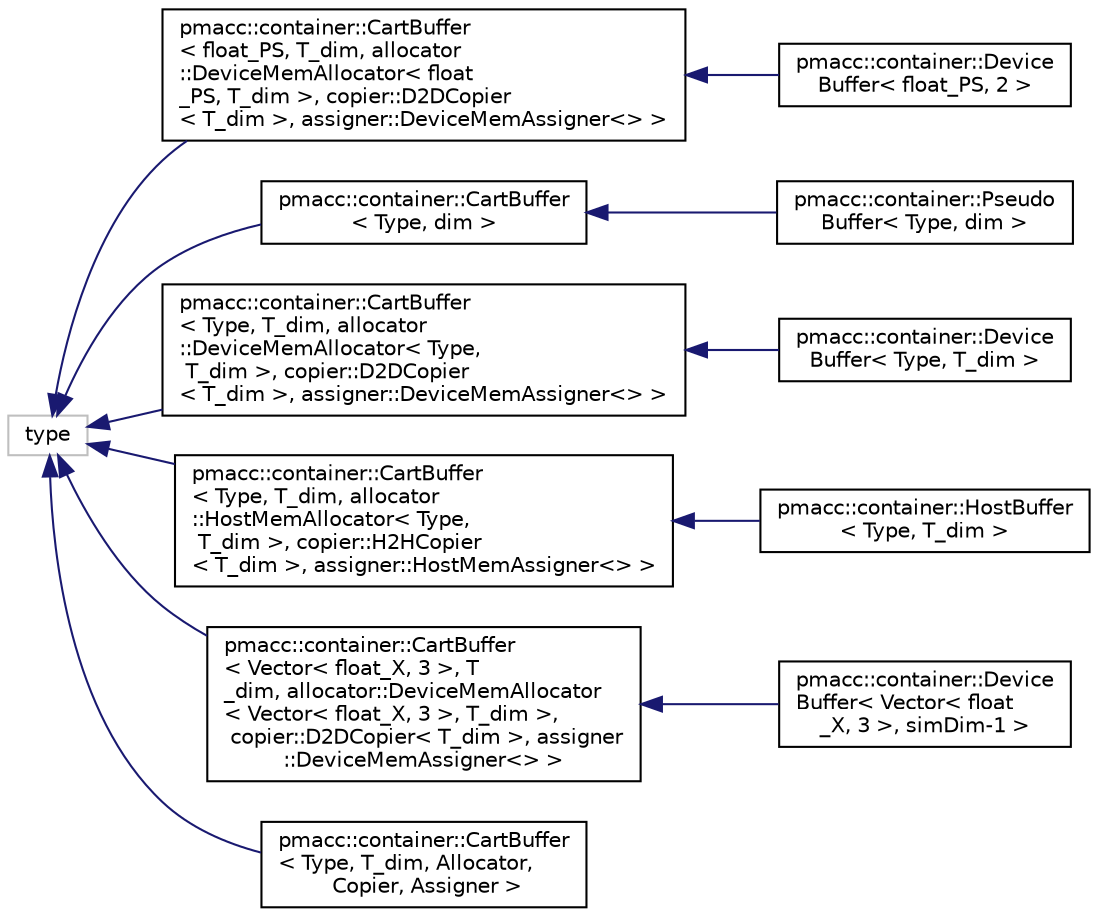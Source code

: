 digraph "Graphical Class Hierarchy"
{
 // LATEX_PDF_SIZE
  edge [fontname="Helvetica",fontsize="10",labelfontname="Helvetica",labelfontsize="10"];
  node [fontname="Helvetica",fontsize="10",shape=record];
  rankdir="LR";
  Node212 [label="type",height=0.2,width=0.4,color="grey75", fillcolor="white", style="filled",tooltip=" "];
  Node212 -> Node0 [dir="back",color="midnightblue",fontsize="10",style="solid",fontname="Helvetica"];
  Node0 [label="pmacc::container::CartBuffer\l\< float_PS, T_dim, allocator\l::DeviceMemAllocator\< float\l_PS, T_dim \>, copier::D2DCopier\l\< T_dim \>, assigner::DeviceMemAssigner\<\> \>",height=0.2,width=0.4,color="black", fillcolor="white", style="filled",URL="$classpmacc_1_1container_1_1_cart_buffer.html",tooltip=" "];
  Node0 -> Node1 [dir="back",color="midnightblue",fontsize="10",style="solid",fontname="Helvetica"];
  Node1 [label="pmacc::container::Device\lBuffer\< float_PS, 2 \>",height=0.2,width=0.4,color="black", fillcolor="white", style="filled",URL="$classpmacc_1_1container_1_1_device_buffer.html",tooltip=" "];
  Node212 -> Node215 [dir="back",color="midnightblue",fontsize="10",style="solid",fontname="Helvetica"];
  Node215 [label="pmacc::container::CartBuffer\l\< Type, dim \>",height=0.2,width=0.4,color="black", fillcolor="white", style="filled",URL="$classpmacc_1_1container_1_1_cart_buffer.html",tooltip=" "];
  Node215 -> Node216 [dir="back",color="midnightblue",fontsize="10",style="solid",fontname="Helvetica"];
  Node216 [label="pmacc::container::Pseudo\lBuffer\< Type, dim \>",height=0.2,width=0.4,color="black", fillcolor="white", style="filled",URL="$structpmacc_1_1container_1_1_pseudo_buffer.html",tooltip=" "];
  Node212 -> Node217 [dir="back",color="midnightblue",fontsize="10",style="solid",fontname="Helvetica"];
  Node217 [label="pmacc::container::CartBuffer\l\< Type, T_dim, allocator\l::DeviceMemAllocator\< Type,\l T_dim \>, copier::D2DCopier\l\< T_dim \>, assigner::DeviceMemAssigner\<\> \>",height=0.2,width=0.4,color="black", fillcolor="white", style="filled",URL="$classpmacc_1_1container_1_1_cart_buffer.html",tooltip=" "];
  Node217 -> Node218 [dir="back",color="midnightblue",fontsize="10",style="solid",fontname="Helvetica"];
  Node218 [label="pmacc::container::Device\lBuffer\< Type, T_dim \>",height=0.2,width=0.4,color="black", fillcolor="white", style="filled",URL="$classpmacc_1_1container_1_1_device_buffer.html",tooltip="typedef version of a CartBuffer for a GPU."];
  Node212 -> Node219 [dir="back",color="midnightblue",fontsize="10",style="solid",fontname="Helvetica"];
  Node219 [label="pmacc::container::CartBuffer\l\< Type, T_dim, allocator\l::HostMemAllocator\< Type,\l T_dim \>, copier::H2HCopier\l\< T_dim \>, assigner::HostMemAssigner\<\> \>",height=0.2,width=0.4,color="black", fillcolor="white", style="filled",URL="$classpmacc_1_1container_1_1_cart_buffer.html",tooltip=" "];
  Node219 -> Node220 [dir="back",color="midnightblue",fontsize="10",style="solid",fontname="Helvetica"];
  Node220 [label="pmacc::container::HostBuffer\l\< Type, T_dim \>",height=0.2,width=0.4,color="black", fillcolor="white", style="filled",URL="$classpmacc_1_1container_1_1_host_buffer.html",tooltip="typedef version of a CartBuffer for a CPU."];
  Node212 -> Node221 [dir="back",color="midnightblue",fontsize="10",style="solid",fontname="Helvetica"];
  Node221 [label="pmacc::container::CartBuffer\l\< Vector\< float_X, 3 \>, T\l_dim, allocator::DeviceMemAllocator\l\< Vector\< float_X, 3 \>, T_dim \>,\l copier::D2DCopier\< T_dim \>, assigner\l::DeviceMemAssigner\<\> \>",height=0.2,width=0.4,color="black", fillcolor="white", style="filled",URL="$classpmacc_1_1container_1_1_cart_buffer.html",tooltip=" "];
  Node221 -> Node222 [dir="back",color="midnightblue",fontsize="10",style="solid",fontname="Helvetica"];
  Node222 [label="pmacc::container::Device\lBuffer\< Vector\< float\l_X, 3 \>, simDim-1 \>",height=0.2,width=0.4,color="black", fillcolor="white", style="filled",URL="$classpmacc_1_1container_1_1_device_buffer.html",tooltip=" "];
  Node212 -> Node223 [dir="back",color="midnightblue",fontsize="10",style="solid",fontname="Helvetica"];
  Node223 [label="pmacc::container::CartBuffer\l\< Type, T_dim, Allocator,\l Copier, Assigner \>",height=0.2,width=0.4,color="black", fillcolor="white", style="filled",URL="$classpmacc_1_1container_1_1_cart_buffer.html",tooltip="Implementation of a box-shaped (cartesian) container type."];
}
